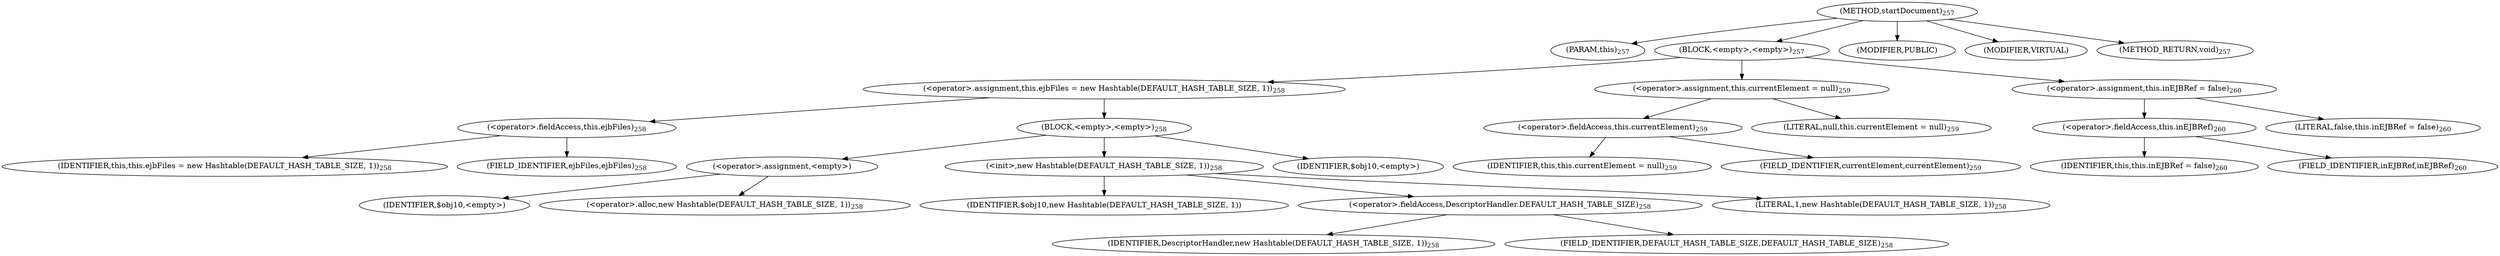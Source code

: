 digraph "startDocument" {  
"533" [label = <(METHOD,startDocument)<SUB>257</SUB>> ]
"16" [label = <(PARAM,this)<SUB>257</SUB>> ]
"534" [label = <(BLOCK,&lt;empty&gt;,&lt;empty&gt;)<SUB>257</SUB>> ]
"535" [label = <(&lt;operator&gt;.assignment,this.ejbFiles = new Hashtable(DEFAULT_HASH_TABLE_SIZE, 1))<SUB>258</SUB>> ]
"536" [label = <(&lt;operator&gt;.fieldAccess,this.ejbFiles)<SUB>258</SUB>> ]
"15" [label = <(IDENTIFIER,this,this.ejbFiles = new Hashtable(DEFAULT_HASH_TABLE_SIZE, 1))<SUB>258</SUB>> ]
"537" [label = <(FIELD_IDENTIFIER,ejbFiles,ejbFiles)<SUB>258</SUB>> ]
"538" [label = <(BLOCK,&lt;empty&gt;,&lt;empty&gt;)<SUB>258</SUB>> ]
"539" [label = <(&lt;operator&gt;.assignment,&lt;empty&gt;)> ]
"540" [label = <(IDENTIFIER,$obj10,&lt;empty&gt;)> ]
"541" [label = <(&lt;operator&gt;.alloc,new Hashtable(DEFAULT_HASH_TABLE_SIZE, 1))<SUB>258</SUB>> ]
"542" [label = <(&lt;init&gt;,new Hashtable(DEFAULT_HASH_TABLE_SIZE, 1))<SUB>258</SUB>> ]
"543" [label = <(IDENTIFIER,$obj10,new Hashtable(DEFAULT_HASH_TABLE_SIZE, 1))> ]
"544" [label = <(&lt;operator&gt;.fieldAccess,DescriptorHandler.DEFAULT_HASH_TABLE_SIZE)<SUB>258</SUB>> ]
"545" [label = <(IDENTIFIER,DescriptorHandler,new Hashtable(DEFAULT_HASH_TABLE_SIZE, 1))<SUB>258</SUB>> ]
"546" [label = <(FIELD_IDENTIFIER,DEFAULT_HASH_TABLE_SIZE,DEFAULT_HASH_TABLE_SIZE)<SUB>258</SUB>> ]
"547" [label = <(LITERAL,1,new Hashtable(DEFAULT_HASH_TABLE_SIZE, 1))<SUB>258</SUB>> ]
"548" [label = <(IDENTIFIER,$obj10,&lt;empty&gt;)> ]
"549" [label = <(&lt;operator&gt;.assignment,this.currentElement = null)<SUB>259</SUB>> ]
"550" [label = <(&lt;operator&gt;.fieldAccess,this.currentElement)<SUB>259</SUB>> ]
"17" [label = <(IDENTIFIER,this,this.currentElement = null)<SUB>259</SUB>> ]
"551" [label = <(FIELD_IDENTIFIER,currentElement,currentElement)<SUB>259</SUB>> ]
"552" [label = <(LITERAL,null,this.currentElement = null)<SUB>259</SUB>> ]
"553" [label = <(&lt;operator&gt;.assignment,this.inEJBRef = false)<SUB>260</SUB>> ]
"554" [label = <(&lt;operator&gt;.fieldAccess,this.inEJBRef)<SUB>260</SUB>> ]
"555" [label = <(IDENTIFIER,this,this.inEJBRef = false)<SUB>260</SUB>> ]
"556" [label = <(FIELD_IDENTIFIER,inEJBRef,inEJBRef)<SUB>260</SUB>> ]
"557" [label = <(LITERAL,false,this.inEJBRef = false)<SUB>260</SUB>> ]
"558" [label = <(MODIFIER,PUBLIC)> ]
"559" [label = <(MODIFIER,VIRTUAL)> ]
"560" [label = <(METHOD_RETURN,void)<SUB>257</SUB>> ]
  "533" -> "16" 
  "533" -> "534" 
  "533" -> "558" 
  "533" -> "559" 
  "533" -> "560" 
  "534" -> "535" 
  "534" -> "549" 
  "534" -> "553" 
  "535" -> "536" 
  "535" -> "538" 
  "536" -> "15" 
  "536" -> "537" 
  "538" -> "539" 
  "538" -> "542" 
  "538" -> "548" 
  "539" -> "540" 
  "539" -> "541" 
  "542" -> "543" 
  "542" -> "544" 
  "542" -> "547" 
  "544" -> "545" 
  "544" -> "546" 
  "549" -> "550" 
  "549" -> "552" 
  "550" -> "17" 
  "550" -> "551" 
  "553" -> "554" 
  "553" -> "557" 
  "554" -> "555" 
  "554" -> "556" 
}
